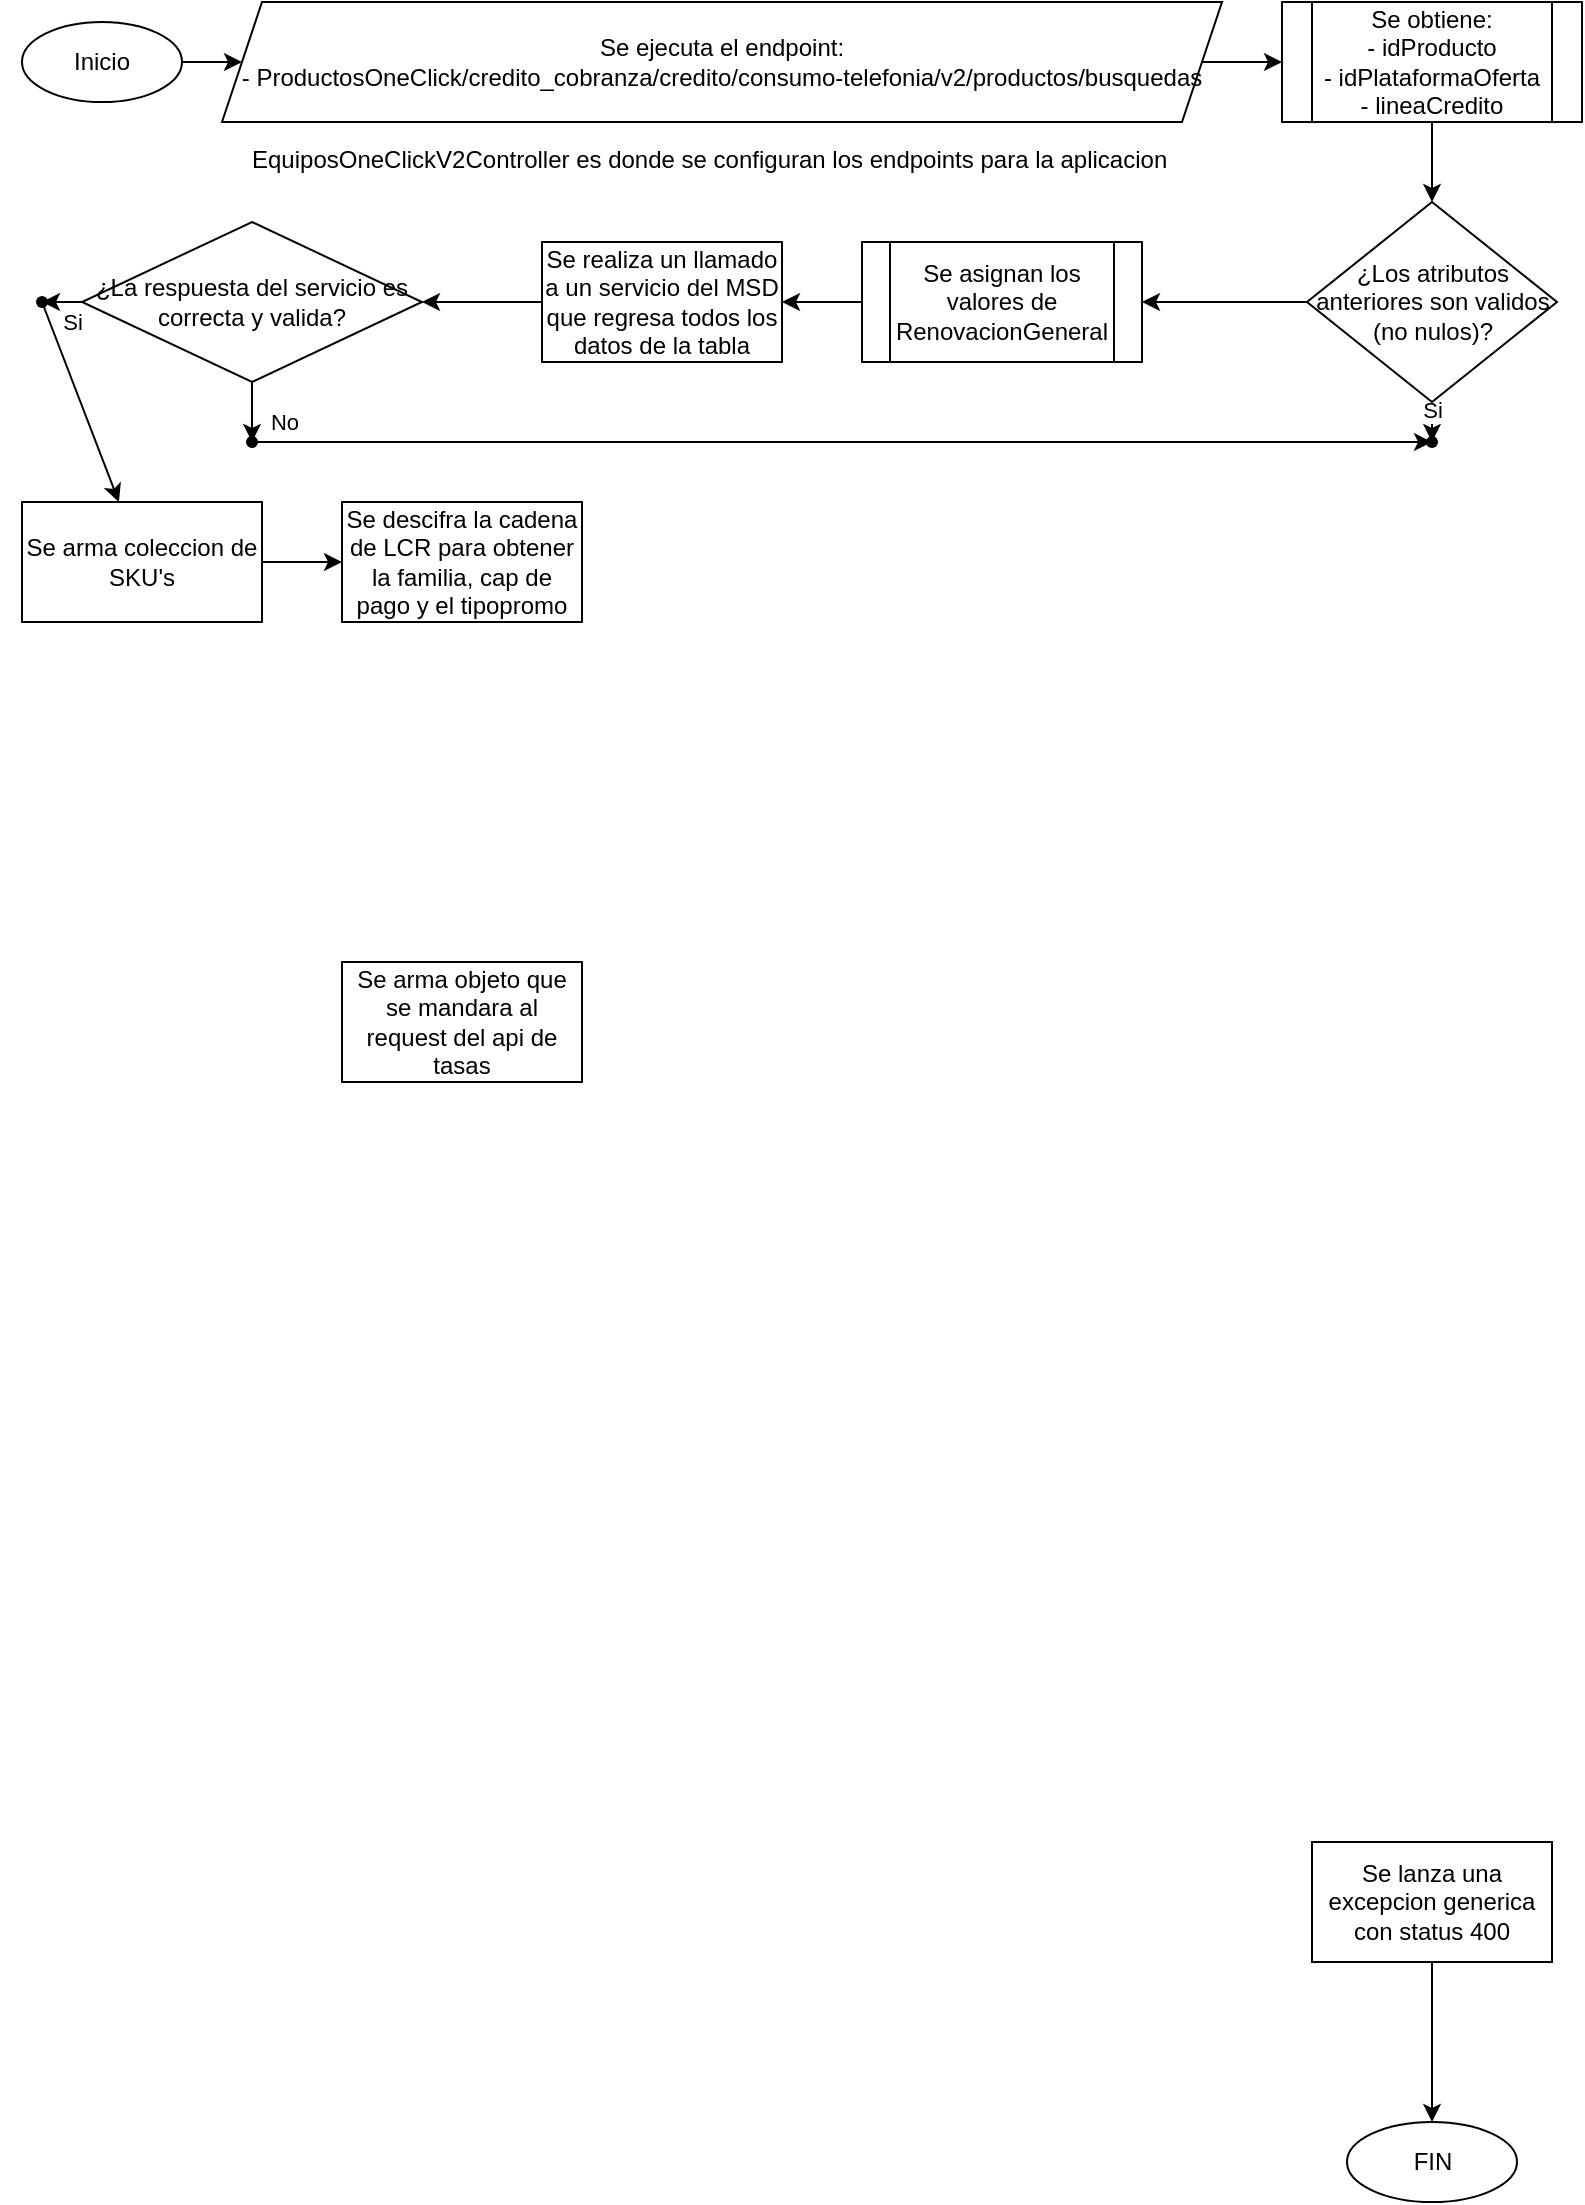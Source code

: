 <mxfile version="14.8.2" type="github">
  <diagram id="v4buRE5ptZxtvALEfj65" name="Page-1">
    <mxGraphModel dx="981" dy="548" grid="1" gridSize="10" guides="1" tooltips="1" connect="1" arrows="1" fold="1" page="1" pageScale="1" pageWidth="827" pageHeight="1169" math="0" shadow="0">
      <root>
        <mxCell id="0" />
        <mxCell id="1" parent="0" />
        <mxCell id="g1BGLv2u2QTpNlaoq-qh-4" value="&lt;p&gt;&lt;span style=&quot;font-size: 12px ; font-weight: normal&quot;&gt;EquiposOneClickV2Controller es donde se configuran los endpoints para la aplicacion&lt;/span&gt;&lt;/p&gt;" style="text;html=1;strokeColor=none;fillColor=none;spacing=5;spacingTop=-20;whiteSpace=wrap;overflow=hidden;rounded=0;" parent="1" vertex="1">
          <mxGeometry x="120" y="80" width="480" height="20" as="geometry" />
        </mxCell>
        <mxCell id="g1BGLv2u2QTpNlaoq-qh-13" value="" style="edgeStyle=orthogonalEdgeStyle;rounded=0;orthogonalLoop=1;jettySize=auto;html=1;" parent="1" source="g1BGLv2u2QTpNlaoq-qh-9" target="g1BGLv2u2QTpNlaoq-qh-12" edge="1">
          <mxGeometry relative="1" as="geometry" />
        </mxCell>
        <mxCell id="g1BGLv2u2QTpNlaoq-qh-9" value="&lt;span&gt;Se ejecuta el endpoint:&lt;/span&gt;&lt;br&gt;&lt;span&gt;-&amp;nbsp;ProductosOneClick/credito_cobranza/credito/consumo-telefonia/v2/productos/busquedas&lt;/span&gt;" style="shape=parallelogram;perimeter=parallelogramPerimeter;whiteSpace=wrap;html=1;fixedSize=1;" parent="1" vertex="1">
          <mxGeometry x="110" y="10" width="500" height="60" as="geometry" />
        </mxCell>
        <mxCell id="g1BGLv2u2QTpNlaoq-qh-15" value="" style="edgeStyle=orthogonalEdgeStyle;rounded=0;orthogonalLoop=1;jettySize=auto;html=1;" parent="1" source="g1BGLv2u2QTpNlaoq-qh-12" target="g1BGLv2u2QTpNlaoq-qh-14" edge="1">
          <mxGeometry relative="1" as="geometry" />
        </mxCell>
        <mxCell id="g1BGLv2u2QTpNlaoq-qh-12" value="Se obtiene:&lt;br&gt;-&amp;nbsp;idProducto&lt;br&gt;- idPlataformaOferta&lt;br&gt;-&amp;nbsp;lineaCredito" style="shape=process;whiteSpace=wrap;html=1;backgroundOutline=1;" parent="1" vertex="1">
          <mxGeometry x="640" y="10" width="150" height="60" as="geometry" />
        </mxCell>
        <mxCell id="EbiJd6XaGonttQ5qAU7--7" value="" style="edgeStyle=orthogonalEdgeStyle;rounded=0;orthogonalLoop=1;jettySize=auto;html=1;" edge="1" parent="1" source="g1BGLv2u2QTpNlaoq-qh-14" target="EbiJd6XaGonttQ5qAU7--6">
          <mxGeometry relative="1" as="geometry" />
        </mxCell>
        <mxCell id="EbiJd6XaGonttQ5qAU7--21" value="" style="edgeStyle=none;rounded=0;orthogonalLoop=1;jettySize=auto;html=1;" edge="1" parent="1" source="g1BGLv2u2QTpNlaoq-qh-14" target="EbiJd6XaGonttQ5qAU7--20">
          <mxGeometry relative="1" as="geometry" />
        </mxCell>
        <mxCell id="EbiJd6XaGonttQ5qAU7--22" value="Si" style="edgeLabel;html=1;align=center;verticalAlign=middle;resizable=0;points=[];" vertex="1" connectable="0" parent="EbiJd6XaGonttQ5qAU7--21">
          <mxGeometry x="-0.64" y="1" relative="1" as="geometry">
            <mxPoint x="-1" as="offset" />
          </mxGeometry>
        </mxCell>
        <mxCell id="g1BGLv2u2QTpNlaoq-qh-14" value="¿Los atributos anteriores son validos (no nulos)?" style="rhombus;whiteSpace=wrap;html=1;" parent="1" vertex="1">
          <mxGeometry x="652.5" y="110" width="125" height="100" as="geometry" />
        </mxCell>
        <mxCell id="g1BGLv2u2QTpNlaoq-qh-20" value="" style="edgeStyle=orthogonalEdgeStyle;rounded=0;orthogonalLoop=1;jettySize=auto;html=1;" parent="1" source="g1BGLv2u2QTpNlaoq-qh-17" target="g1BGLv2u2QTpNlaoq-qh-19" edge="1">
          <mxGeometry relative="1" as="geometry" />
        </mxCell>
        <mxCell id="g1BGLv2u2QTpNlaoq-qh-17" value="Se lanza una excepcion generica con status 400" style="whiteSpace=wrap;html=1;" parent="1" vertex="1">
          <mxGeometry x="655" y="930" width="120" height="60" as="geometry" />
        </mxCell>
        <mxCell id="g1BGLv2u2QTpNlaoq-qh-19" value="FIN" style="ellipse;whiteSpace=wrap;html=1;" parent="1" vertex="1">
          <mxGeometry x="672.5" y="1070" width="85" height="40" as="geometry" />
        </mxCell>
        <mxCell id="g1BGLv2u2QTpNlaoq-qh-22" value="" style="edgeStyle=orthogonalEdgeStyle;rounded=0;orthogonalLoop=1;jettySize=auto;html=1;" parent="1" source="g1BGLv2u2QTpNlaoq-qh-21" target="g1BGLv2u2QTpNlaoq-qh-9" edge="1">
          <mxGeometry relative="1" as="geometry" />
        </mxCell>
        <mxCell id="g1BGLv2u2QTpNlaoq-qh-21" value="Inicio" style="ellipse;whiteSpace=wrap;html=1;" parent="1" vertex="1">
          <mxGeometry x="10" y="20" width="80" height="40" as="geometry" />
        </mxCell>
        <mxCell id="EbiJd6XaGonttQ5qAU7--9" value="" style="edgeStyle=orthogonalEdgeStyle;rounded=0;orthogonalLoop=1;jettySize=auto;html=1;" edge="1" parent="1" source="EbiJd6XaGonttQ5qAU7--6" target="EbiJd6XaGonttQ5qAU7--8">
          <mxGeometry relative="1" as="geometry" />
        </mxCell>
        <mxCell id="EbiJd6XaGonttQ5qAU7--6" value="&lt;span&gt;Se asignan los valores de RenovacionGeneral&lt;/span&gt;" style="shape=process;whiteSpace=wrap;html=1;backgroundOutline=1;" vertex="1" parent="1">
          <mxGeometry x="430" y="130" width="140" height="60" as="geometry" />
        </mxCell>
        <mxCell id="EbiJd6XaGonttQ5qAU7--11" value="" style="edgeStyle=orthogonalEdgeStyle;rounded=0;orthogonalLoop=1;jettySize=auto;html=1;" edge="1" parent="1" source="EbiJd6XaGonttQ5qAU7--8" target="EbiJd6XaGonttQ5qAU7--10">
          <mxGeometry relative="1" as="geometry" />
        </mxCell>
        <mxCell id="EbiJd6XaGonttQ5qAU7--8" value="Se realiza un llamado a un servicio del MSD que regresa todos los datos de la tabla" style="whiteSpace=wrap;html=1;" vertex="1" parent="1">
          <mxGeometry x="270" y="130" width="120" height="60" as="geometry" />
        </mxCell>
        <mxCell id="EbiJd6XaGonttQ5qAU7--19" value="" style="edgeStyle=none;rounded=0;orthogonalLoop=1;jettySize=auto;html=1;" edge="1" parent="1" source="EbiJd6XaGonttQ5qAU7--10" target="EbiJd6XaGonttQ5qAU7--18">
          <mxGeometry relative="1" as="geometry" />
        </mxCell>
        <mxCell id="EbiJd6XaGonttQ5qAU7--28" value="" style="edgeStyle=none;rounded=0;orthogonalLoop=1;jettySize=auto;html=1;" edge="1" parent="1" source="EbiJd6XaGonttQ5qAU7--10" target="EbiJd6XaGonttQ5qAU7--27">
          <mxGeometry relative="1" as="geometry" />
        </mxCell>
        <mxCell id="EbiJd6XaGonttQ5qAU7--29" value="Si" style="edgeLabel;html=1;align=center;verticalAlign=middle;resizable=0;points=[];" vertex="1" connectable="0" parent="EbiJd6XaGonttQ5qAU7--28">
          <mxGeometry x="-0.632" relative="1" as="geometry">
            <mxPoint x="-2" y="10" as="offset" />
          </mxGeometry>
        </mxCell>
        <mxCell id="EbiJd6XaGonttQ5qAU7--10" value="¿La respuesta del servicio es correcta y valida?" style="rhombus;whiteSpace=wrap;html=1;" vertex="1" parent="1">
          <mxGeometry x="40" y="120" width="170" height="80" as="geometry" />
        </mxCell>
        <mxCell id="EbiJd6XaGonttQ5qAU7--16" value="" style="endArrow=classic;html=1;" edge="1" parent="1" source="EbiJd6XaGonttQ5qAU7--18" target="EbiJd6XaGonttQ5qAU7--20">
          <mxGeometry width="50" height="50" relative="1" as="geometry">
            <mxPoint x="140" y="220" as="sourcePoint" />
            <mxPoint x="650" y="230" as="targetPoint" />
            <Array as="points">
              <mxPoint x="410" y="230" />
            </Array>
          </mxGeometry>
        </mxCell>
        <mxCell id="EbiJd6XaGonttQ5qAU7--17" value="No" style="edgeLabel;html=1;align=center;verticalAlign=middle;resizable=0;points=[];" vertex="1" connectable="0" parent="EbiJd6XaGonttQ5qAU7--16">
          <mxGeometry x="-0.815" y="3" relative="1" as="geometry">
            <mxPoint x="-39" y="-7" as="offset" />
          </mxGeometry>
        </mxCell>
        <mxCell id="EbiJd6XaGonttQ5qAU7--18" value="" style="shape=waypoint;size=6;pointerEvents=1;points=[];fillColor=#ffffff;resizable=0;rotatable=0;perimeter=centerPerimeter;snapToPoint=1;" vertex="1" parent="1">
          <mxGeometry x="105" y="210" width="40" height="40" as="geometry" />
        </mxCell>
        <mxCell id="EbiJd6XaGonttQ5qAU7--20" value="" style="shape=waypoint;size=6;pointerEvents=1;points=[];fillColor=#ffffff;resizable=0;rotatable=0;perimeter=centerPerimeter;snapToPoint=1;" vertex="1" parent="1">
          <mxGeometry x="695" y="210" width="40" height="40" as="geometry" />
        </mxCell>
        <mxCell id="EbiJd6XaGonttQ5qAU7--31" value="" style="edgeStyle=none;rounded=0;orthogonalLoop=1;jettySize=auto;html=1;" edge="1" parent="1" source="EbiJd6XaGonttQ5qAU7--27" target="EbiJd6XaGonttQ5qAU7--30">
          <mxGeometry relative="1" as="geometry" />
        </mxCell>
        <mxCell id="EbiJd6XaGonttQ5qAU7--27" value="" style="shape=waypoint;size=6;pointerEvents=1;points=[];fillColor=#ffffff;resizable=0;rotatable=0;perimeter=centerPerimeter;snapToPoint=1;" vertex="1" parent="1">
          <mxGeometry y="140" width="40" height="40" as="geometry" />
        </mxCell>
        <mxCell id="EbiJd6XaGonttQ5qAU7--35" value="" style="edgeStyle=none;rounded=0;orthogonalLoop=1;jettySize=auto;html=1;" edge="1" parent="1" source="EbiJd6XaGonttQ5qAU7--30" target="EbiJd6XaGonttQ5qAU7--34">
          <mxGeometry relative="1" as="geometry" />
        </mxCell>
        <mxCell id="EbiJd6XaGonttQ5qAU7--30" value="Se arma coleccion de SKU&#39;s" style="rounded=0;whiteSpace=wrap;html=1;" vertex="1" parent="1">
          <mxGeometry x="10" y="260" width="120" height="60" as="geometry" />
        </mxCell>
        <mxCell id="EbiJd6XaGonttQ5qAU7--32" value="Se arma objeto que se mandara al request del api de tasas" style="whiteSpace=wrap;html=1;rounded=0;" vertex="1" parent="1">
          <mxGeometry x="170" y="490" width="120" height="60" as="geometry" />
        </mxCell>
        <mxCell id="EbiJd6XaGonttQ5qAU7--34" value="Se descifra la cadena de LCR para obtener la familia, cap de pago y el tipopromo" style="whiteSpace=wrap;html=1;rounded=0;" vertex="1" parent="1">
          <mxGeometry x="170" y="260" width="120" height="60" as="geometry" />
        </mxCell>
      </root>
    </mxGraphModel>
  </diagram>
</mxfile>
